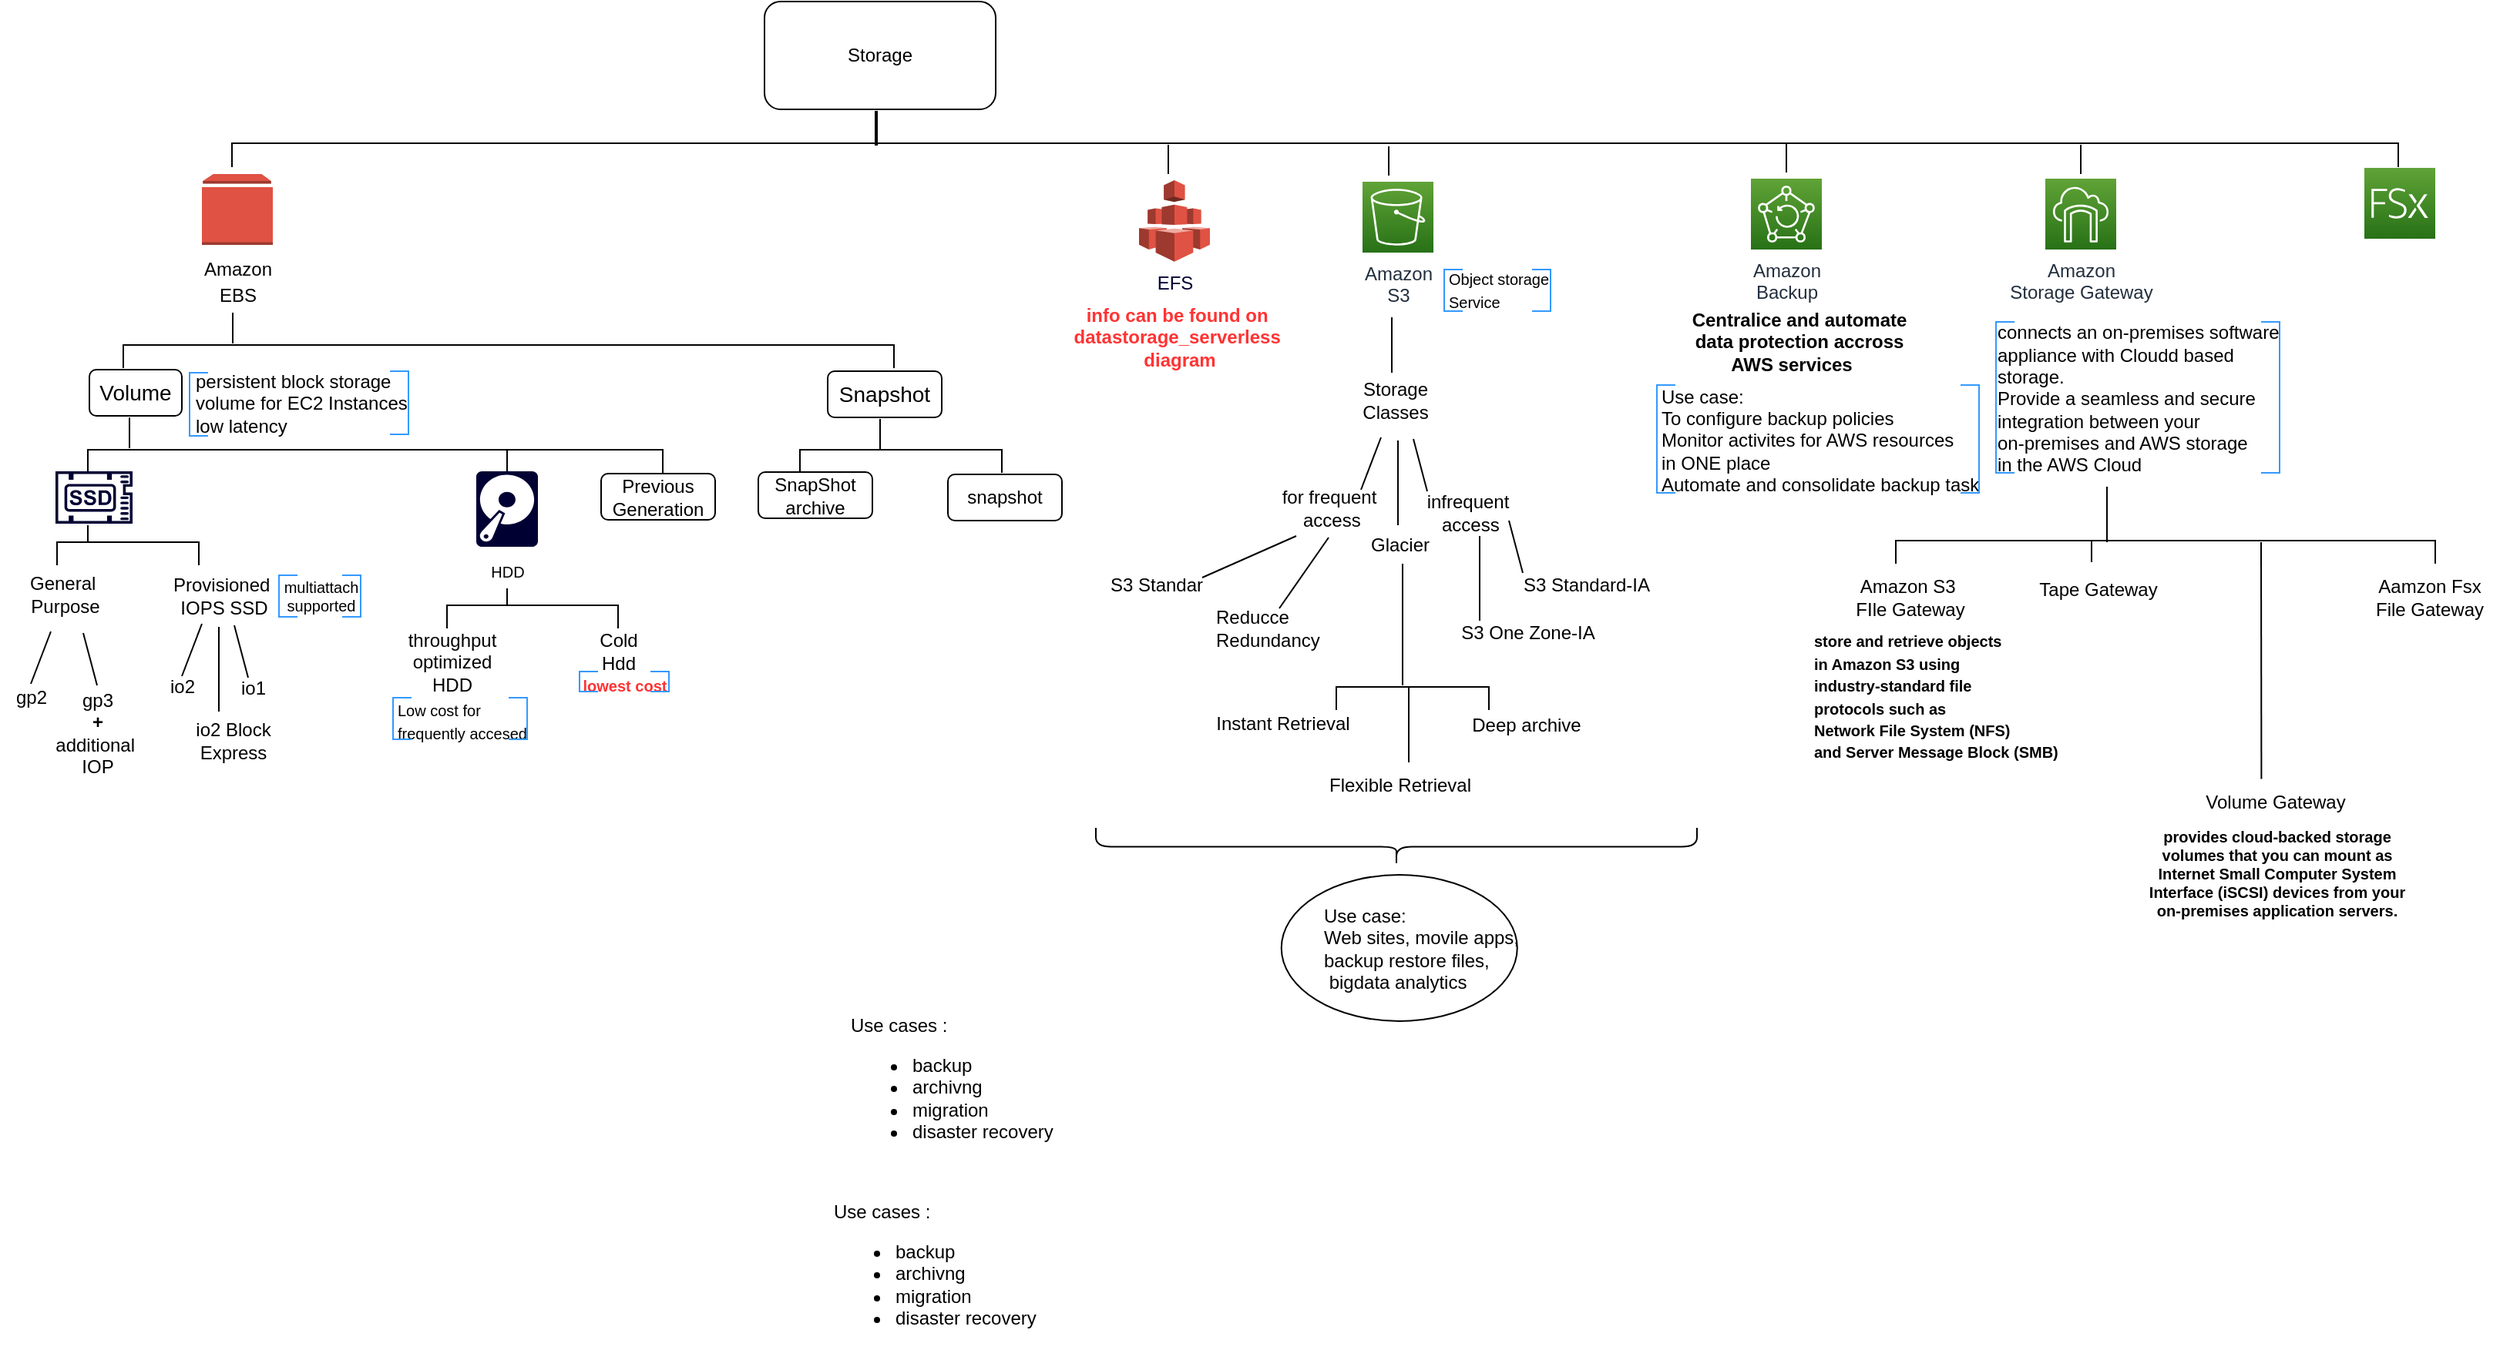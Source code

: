 <mxfile version="20.0.4" type="github">
  <diagram id="dNpaaLyYjejakmgUh9bT" name="Page-1">
    <mxGraphModel dx="1328" dy="735" grid="1" gridSize="10" guides="1" tooltips="1" connect="1" arrows="1" fold="1" page="1" pageScale="1" pageWidth="1654" pageHeight="1169" math="0" shadow="0">
      <root>
        <mxCell id="0" />
        <mxCell id="1" parent="0" />
        <mxCell id="cT7mzf2L48LDg-ybeG4r-105" value="connects an on-premises software&lt;br&gt;appliance with Cloudd based &lt;br&gt;storage. &lt;br&gt;Provide a seamless and secure &lt;br&gt;integration between your &lt;br&gt;on-premises and AWS storage &lt;br&gt;in the AWS Cloud&amp;nbsp;" style="text;html=1;align=left;verticalAlign=middle;resizable=0;points=[];autosize=1;strokeColor=none;fillColor=none;fontSize=12;fontColor=#000000;" vertex="1" parent="1">
          <mxGeometry x="1294" y="242" width="210" height="110" as="geometry" />
        </mxCell>
        <mxCell id="cT7mzf2L48LDg-ybeG4r-103" value="" style="ellipse;whiteSpace=wrap;html=1;fontSize=10;fontColor=#FF3333;fillColor=none;" vertex="1" parent="1">
          <mxGeometry x="831.38" y="606" width="153" height="95" as="geometry" />
        </mxCell>
        <mxCell id="cT7mzf2L48LDg-ybeG4r-44" value="multiattach&lt;br&gt;supported" style="text;html=1;align=center;verticalAlign=middle;resizable=0;points=[];autosize=1;strokeColor=none;fillColor=none;fontSize=10;" vertex="1" parent="1">
          <mxGeometry x="173" y="405" width="70" height="40" as="geometry" />
        </mxCell>
        <mxCell id="8cmZsePVAe2AZ6mUPZ-U-2" value="Storage" style="rounded=1;whiteSpace=wrap;html=1;fillColor=none;" parent="1" vertex="1">
          <mxGeometry x="496" y="39" width="150" height="70" as="geometry" />
        </mxCell>
        <mxCell id="8cmZsePVAe2AZ6mUPZ-U-6" value="&lt;font style=&quot;font-size: 12px;&quot;&gt;Amazon &lt;br&gt;EBS&lt;/font&gt;" style="outlineConnect=0;dashed=0;verticalLabelPosition=bottom;verticalAlign=top;align=center;html=1;shape=mxgraph.aws3.volume;fillColor=#E05243;gradientColor=none;fontSize=14;aspect=fixed;" parent="1" vertex="1">
          <mxGeometry x="131" y="151" width="46" height="46" as="geometry" />
        </mxCell>
        <mxCell id="8cmZsePVAe2AZ6mUPZ-U-7" value="EFS" style="outlineConnect=0;dashed=0;verticalLabelPosition=bottom;verticalAlign=top;align=center;html=1;shape=mxgraph.aws3.efs;fillColor=#E05243;gradientColor=none;fontSize=12;fontColor=#000033;strokeColor=#3399FF;strokeWidth=1;aspect=fixed;" parent="1" vertex="1">
          <mxGeometry x="739" y="155" width="46" height="52.9" as="geometry" />
        </mxCell>
        <mxCell id="8cmZsePVAe2AZ6mUPZ-U-8" value="Amazon&lt;br&gt;S3" style="sketch=0;points=[[0,0,0],[0.25,0,0],[0.5,0,0],[0.75,0,0],[1,0,0],[0,1,0],[0.25,1,0],[0.5,1,0],[0.75,1,0],[1,1,0],[0,0.25,0],[0,0.5,0],[0,0.75,0],[1,0.25,0],[1,0.5,0],[1,0.75,0]];outlineConnect=0;fontColor=#232F3E;gradientColor=#60A337;gradientDirection=north;fillColor=#277116;strokeColor=#ffffff;dashed=0;verticalLabelPosition=bottom;verticalAlign=top;align=center;html=1;fontSize=12;fontStyle=0;shape=mxgraph.aws4.resourceIcon;resIcon=mxgraph.aws4.s3;aspect=fixed;" parent="1" vertex="1">
          <mxGeometry x="884" y="156" width="46" height="46" as="geometry" />
        </mxCell>
        <mxCell id="8cmZsePVAe2AZ6mUPZ-U-9" value="Amazon&lt;br&gt;Backup" style="sketch=0;points=[[0,0,0],[0.25,0,0],[0.5,0,0],[0.75,0,0],[1,0,0],[0,1,0],[0.25,1,0],[0.5,1,0],[0.75,1,0],[1,1,0],[0,0.25,0],[0,0.5,0],[0,0.75,0],[1,0.25,0],[1,0.5,0],[1,0.75,0]];outlineConnect=0;fontColor=#232F3E;gradientColor=#60A337;gradientDirection=north;fillColor=#277116;strokeColor=#ffffff;dashed=0;verticalLabelPosition=bottom;verticalAlign=top;align=center;html=1;fontSize=12;fontStyle=0;aspect=fixed;shape=mxgraph.aws4.resourceIcon;resIcon=mxgraph.aws4.backup;" parent="1" vertex="1">
          <mxGeometry x="1136" y="154" width="46" height="46" as="geometry" />
        </mxCell>
        <mxCell id="8cmZsePVAe2AZ6mUPZ-U-11" value="Amazon&lt;br&gt;Storage Gateway" style="sketch=0;points=[[0,0,0],[0.25,0,0],[0.5,0,0],[0.75,0,0],[1,0,0],[0,1,0],[0.25,1,0],[0.5,1,0],[0.75,1,0],[1,1,0],[0,0.25,0],[0,0.5,0],[0,0.75,0],[1,0.25,0],[1,0.5,0],[1,0.75,0]];outlineConnect=0;fontColor=#232F3E;gradientColor=#60A337;gradientDirection=north;fillColor=#277116;strokeColor=#ffffff;dashed=0;verticalLabelPosition=bottom;verticalAlign=top;align=center;html=1;fontSize=12;fontStyle=0;shape=mxgraph.aws4.resourceIcon;resIcon=mxgraph.aws4.storage_gateway;aspect=fixed;" parent="1" vertex="1">
          <mxGeometry x="1327" y="154" width="46" height="46" as="geometry" />
        </mxCell>
        <mxCell id="8cmZsePVAe2AZ6mUPZ-U-12" value="" style="shape=partialRectangle;whiteSpace=wrap;html=1;bottom=1;right=1;left=1;top=0;fillColor=none;routingCenterX=-0.5;rotation=-180;direction=east;" parent="1" vertex="1">
          <mxGeometry x="150.5" y="131" width="1405.5" height="15" as="geometry" />
        </mxCell>
        <mxCell id="8cmZsePVAe2AZ6mUPZ-U-13" value="" style="line;strokeWidth=2;direction=south;html=1;" parent="1" vertex="1">
          <mxGeometry x="558.5" y="110" width="20" height="22.5" as="geometry" />
        </mxCell>
        <mxCell id="8cmZsePVAe2AZ6mUPZ-U-16" value="" style="endArrow=none;html=1;rounded=0;fontSize=12;" parent="1" edge="1">
          <mxGeometry width="50" height="50" relative="1" as="geometry">
            <mxPoint x="758" y="151" as="sourcePoint" />
            <mxPoint x="758" y="132" as="targetPoint" />
          </mxGeometry>
        </mxCell>
        <mxCell id="8cmZsePVAe2AZ6mUPZ-U-17" value="" style="endArrow=none;html=1;rounded=0;fontSize=12;" parent="1" edge="1">
          <mxGeometry width="50" height="50" relative="1" as="geometry">
            <mxPoint x="901" y="152" as="sourcePoint" />
            <mxPoint x="901" y="133" as="targetPoint" />
          </mxGeometry>
        </mxCell>
        <mxCell id="8cmZsePVAe2AZ6mUPZ-U-18" value="" style="endArrow=none;html=1;rounded=0;fontSize=12;" parent="1" edge="1">
          <mxGeometry width="50" height="50" relative="1" as="geometry">
            <mxPoint x="1159" y="150" as="sourcePoint" />
            <mxPoint x="1159" y="131" as="targetPoint" />
          </mxGeometry>
        </mxCell>
        <mxCell id="8cmZsePVAe2AZ6mUPZ-U-19" value="" style="endArrow=none;html=1;rounded=0;fontSize=12;" parent="1" edge="1">
          <mxGeometry width="50" height="50" relative="1" as="geometry">
            <mxPoint x="1350" y="151" as="sourcePoint" />
            <mxPoint x="1350" y="132" as="targetPoint" />
          </mxGeometry>
        </mxCell>
        <mxCell id="8cmZsePVAe2AZ6mUPZ-U-20" value="" style="sketch=0;points=[[0,0,0],[0.25,0,0],[0.5,0,0],[0.75,0,0],[1,0,0],[0,1,0],[0.25,1,0],[0.5,1,0],[0.75,1,0],[1,1,0],[0,0.25,0],[0,0.5,0],[0,0.75,0],[1,0.25,0],[1,0.5,0],[1,0.75,0]];outlineConnect=0;fontColor=#232F3E;gradientColor=#60A337;gradientDirection=north;fillColor=#277116;strokeColor=#ffffff;dashed=0;verticalLabelPosition=bottom;verticalAlign=top;align=center;html=1;fontSize=12;fontStyle=0;aspect=fixed;shape=mxgraph.aws4.resourceIcon;resIcon=mxgraph.aws4.fsx;" parent="1" vertex="1">
          <mxGeometry x="1534" y="147" width="46" height="46" as="geometry" />
        </mxCell>
        <mxCell id="cT7mzf2L48LDg-ybeG4r-1" value="&lt;font style=&quot;font-size: 14px;&quot;&gt;Volume&lt;/font&gt;" style="rounded=1;whiteSpace=wrap;html=1;fillColor=none;" vertex="1" parent="1">
          <mxGeometry x="58" y="278" width="60" height="30" as="geometry" />
        </mxCell>
        <mxCell id="cT7mzf2L48LDg-ybeG4r-2" value="&lt;font style=&quot;font-size: 14px;&quot;&gt;Snapshot&lt;/font&gt;" style="rounded=1;whiteSpace=wrap;html=1;fillColor=none;" vertex="1" parent="1">
          <mxGeometry x="537" y="279" width="74" height="30" as="geometry" />
        </mxCell>
        <mxCell id="cT7mzf2L48LDg-ybeG4r-3" value="" style="strokeWidth=1;html=1;shape=mxgraph.flowchart.annotation_1;align=left;pointerEvents=1;direction=south;" vertex="1" parent="1">
          <mxGeometry x="80" y="262" width="500" height="15" as="geometry" />
        </mxCell>
        <mxCell id="cT7mzf2L48LDg-ybeG4r-5" value="" style="endArrow=none;html=1;rounded=0;" edge="1" parent="1">
          <mxGeometry width="50" height="50" relative="1" as="geometry">
            <mxPoint x="151" y="261" as="sourcePoint" />
            <mxPoint x="151" y="241" as="targetPoint" />
          </mxGeometry>
        </mxCell>
        <mxCell id="cT7mzf2L48LDg-ybeG4r-7" value="" style="strokeWidth=1;html=1;shape=mxgraph.flowchart.annotation_1;align=left;pointerEvents=1;direction=south;" vertex="1" parent="1">
          <mxGeometry x="57" y="330" width="373" height="15" as="geometry" />
        </mxCell>
        <mxCell id="cT7mzf2L48LDg-ybeG4r-8" value="" style="endArrow=none;html=1;rounded=0;" edge="1" parent="1">
          <mxGeometry width="50" height="50" relative="1" as="geometry">
            <mxPoint x="84" y="329" as="sourcePoint" />
            <mxPoint x="84" y="309" as="targetPoint" />
          </mxGeometry>
        </mxCell>
        <mxCell id="cT7mzf2L48LDg-ybeG4r-9" value="" style="sketch=0;pointerEvents=1;shadow=0;dashed=0;html=1;strokeColor=none;fillColor=#000033;labelPosition=center;verticalLabelPosition=bottom;verticalAlign=top;align=center;outlineConnect=0;shape=mxgraph.vvd.ssd;fontSize=14;" vertex="1" parent="1">
          <mxGeometry x="36" y="344" width="50" height="34" as="geometry" />
        </mxCell>
        <mxCell id="cT7mzf2L48LDg-ybeG4r-11" value="&lt;font style=&quot;font-size: 10px;&quot;&gt;HDD&lt;/font&gt;" style="sketch=0;pointerEvents=1;shadow=0;dashed=0;html=1;strokeColor=none;fillColor=#000033;labelPosition=center;verticalLabelPosition=bottom;verticalAlign=top;outlineConnect=0;align=center;shape=mxgraph.office.devices.hard_disk;fontSize=14;" vertex="1" parent="1">
          <mxGeometry x="309" y="344" width="40" height="49" as="geometry" />
        </mxCell>
        <mxCell id="cT7mzf2L48LDg-ybeG4r-12" value="" style="endArrow=none;html=1;rounded=0;" edge="1" parent="1">
          <mxGeometry width="50" height="50" relative="1" as="geometry">
            <mxPoint x="329" y="344" as="sourcePoint" />
            <mxPoint x="329" y="330" as="targetPoint" />
          </mxGeometry>
        </mxCell>
        <mxCell id="cT7mzf2L48LDg-ybeG4r-13" value="&lt;font style=&quot;font-size: 12px;&quot;&gt;Previous Generation&lt;/font&gt;" style="rounded=1;whiteSpace=wrap;html=1;fillColor=none;fontSize=12;" vertex="1" parent="1">
          <mxGeometry x="390" y="345.5" width="74" height="30" as="geometry" />
        </mxCell>
        <mxCell id="cT7mzf2L48LDg-ybeG4r-14" value="" style="strokeWidth=1;html=1;shape=mxgraph.flowchart.annotation_1;align=left;pointerEvents=1;direction=south;" vertex="1" parent="1">
          <mxGeometry x="519" y="330" width="131" height="15" as="geometry" />
        </mxCell>
        <mxCell id="cT7mzf2L48LDg-ybeG4r-16" value="" style="endArrow=none;html=1;rounded=0;" edge="1" parent="1">
          <mxGeometry width="50" height="50" relative="1" as="geometry">
            <mxPoint x="571" y="330" as="sourcePoint" />
            <mxPoint x="571" y="310" as="targetPoint" />
          </mxGeometry>
        </mxCell>
        <mxCell id="cT7mzf2L48LDg-ybeG4r-17" value="&lt;font style=&quot;font-size: 12px;&quot;&gt;SnapShot archive&lt;/font&gt;" style="rounded=1;whiteSpace=wrap;html=1;fillColor=none;fontSize=12;" vertex="1" parent="1">
          <mxGeometry x="492" y="344.5" width="74" height="30" as="geometry" />
        </mxCell>
        <mxCell id="cT7mzf2L48LDg-ybeG4r-18" value="&lt;font style=&quot;font-size: 12px;&quot;&gt;snapshot&lt;/font&gt;" style="rounded=1;whiteSpace=wrap;html=1;fillColor=none;fontSize=12;" vertex="1" parent="1">
          <mxGeometry x="615" y="346" width="74" height="30" as="geometry" />
        </mxCell>
        <mxCell id="cT7mzf2L48LDg-ybeG4r-19" value="persistent block storage&amp;nbsp;&lt;br&gt;volume for EC2 Instances&lt;br&gt;low latency" style="text;html=1;align=left;verticalAlign=middle;resizable=0;points=[];autosize=1;strokeColor=none;fillColor=none;fontSize=12;" vertex="1" parent="1">
          <mxGeometry x="125" y="270" width="160" height="60" as="geometry" />
        </mxCell>
        <mxCell id="cT7mzf2L48LDg-ybeG4r-20" value="" style="strokeWidth=1;html=1;shape=mxgraph.flowchart.annotation_1;align=left;pointerEvents=1;fontColor=#000033;fillColor=none;strokeColor=#3399FF;" vertex="1" parent="1">
          <mxGeometry x="123" y="280" width="12" height="41" as="geometry" />
        </mxCell>
        <mxCell id="cT7mzf2L48LDg-ybeG4r-21" value="" style="strokeWidth=1;html=1;shape=mxgraph.flowchart.annotation_1;align=left;pointerEvents=1;fontColor=#000033;fillColor=none;direction=west;strokeColor=#3399FF;" vertex="1" parent="1">
          <mxGeometry x="253" y="279" width="12" height="41" as="geometry" />
        </mxCell>
        <mxCell id="cT7mzf2L48LDg-ybeG4r-22" value="" style="endArrow=none;html=1;rounded=0;" edge="1" parent="1">
          <mxGeometry width="50" height="50" relative="1" as="geometry">
            <mxPoint x="57" y="390" as="sourcePoint" />
            <mxPoint x="57" y="379" as="targetPoint" />
          </mxGeometry>
        </mxCell>
        <mxCell id="cT7mzf2L48LDg-ybeG4r-25" value="" style="strokeWidth=1;html=1;shape=mxgraph.flowchart.annotation_1;align=left;pointerEvents=1;direction=south;" vertex="1" parent="1">
          <mxGeometry x="37" y="390" width="92" height="15" as="geometry" />
        </mxCell>
        <mxCell id="cT7mzf2L48LDg-ybeG4r-26" value="General&amp;nbsp;&lt;br&gt;Purpose" style="text;html=1;align=center;verticalAlign=middle;resizable=0;points=[];autosize=1;strokeColor=none;fillColor=none;fontSize=12;" vertex="1" parent="1">
          <mxGeometry x="7" y="404" width="70" height="40" as="geometry" />
        </mxCell>
        <mxCell id="cT7mzf2L48LDg-ybeG4r-27" value="Provisioned&amp;nbsp;&lt;br&gt;IOPS SSD" style="text;html=1;align=center;verticalAlign=middle;resizable=0;points=[];autosize=1;strokeColor=none;fillColor=none;fontSize=12;" vertex="1" parent="1">
          <mxGeometry x="100" y="405" width="90" height="40" as="geometry" />
        </mxCell>
        <mxCell id="cT7mzf2L48LDg-ybeG4r-28" value="" style="endArrow=none;html=1;rounded=0;" edge="1" parent="1">
          <mxGeometry width="50" height="50" relative="1" as="geometry">
            <mxPoint x="20" y="482" as="sourcePoint" />
            <mxPoint x="33" y="448" as="targetPoint" />
          </mxGeometry>
        </mxCell>
        <mxCell id="cT7mzf2L48LDg-ybeG4r-29" value="gp2" style="text;html=1;align=center;verticalAlign=middle;resizable=0;points=[];autosize=1;strokeColor=none;fillColor=none;fontSize=12;" vertex="1" parent="1">
          <mxGeometry y="476" width="40" height="30" as="geometry" />
        </mxCell>
        <mxCell id="cT7mzf2L48LDg-ybeG4r-31" value="gp3&lt;br&gt;&lt;b&gt;+&lt;/b&gt;&lt;br&gt;additional&amp;nbsp;&lt;br&gt;IOP" style="text;html=1;align=center;verticalAlign=middle;resizable=0;points=[];autosize=1;strokeColor=none;fillColor=none;fontSize=12;" vertex="1" parent="1">
          <mxGeometry x="23" y="479" width="80" height="70" as="geometry" />
        </mxCell>
        <mxCell id="cT7mzf2L48LDg-ybeG4r-34" value="" style="endArrow=none;html=1;rounded=0;" edge="1" parent="1">
          <mxGeometry width="50" height="50" relative="1" as="geometry">
            <mxPoint x="63" y="483" as="sourcePoint" />
            <mxPoint x="54" y="449" as="targetPoint" />
          </mxGeometry>
        </mxCell>
        <mxCell id="cT7mzf2L48LDg-ybeG4r-35" value="" style="endArrow=none;html=1;rounded=0;" edge="1" parent="1">
          <mxGeometry width="50" height="50" relative="1" as="geometry">
            <mxPoint x="118" y="477" as="sourcePoint" />
            <mxPoint x="131" y="443" as="targetPoint" />
          </mxGeometry>
        </mxCell>
        <mxCell id="cT7mzf2L48LDg-ybeG4r-36" value="" style="endArrow=none;html=1;rounded=0;" edge="1" parent="1">
          <mxGeometry width="50" height="50" relative="1" as="geometry">
            <mxPoint x="161" y="478" as="sourcePoint" />
            <mxPoint x="152" y="444" as="targetPoint" />
          </mxGeometry>
        </mxCell>
        <mxCell id="cT7mzf2L48LDg-ybeG4r-37" value="" style="endArrow=none;html=1;rounded=0;" edge="1" parent="1">
          <mxGeometry width="50" height="50" relative="1" as="geometry">
            <mxPoint x="142" y="500" as="sourcePoint" />
            <mxPoint x="142" y="445" as="targetPoint" />
          </mxGeometry>
        </mxCell>
        <mxCell id="cT7mzf2L48LDg-ybeG4r-38" value="io1" style="text;html=1;align=center;verticalAlign=middle;resizable=0;points=[];autosize=1;strokeColor=none;fillColor=none;fontSize=12;" vertex="1" parent="1">
          <mxGeometry x="144" y="470" width="40" height="30" as="geometry" />
        </mxCell>
        <mxCell id="cT7mzf2L48LDg-ybeG4r-39" value="io2" style="text;html=1;align=center;verticalAlign=middle;resizable=0;points=[];autosize=1;strokeColor=none;fillColor=none;fontSize=12;" vertex="1" parent="1">
          <mxGeometry x="98" y="469" width="40" height="30" as="geometry" />
        </mxCell>
        <mxCell id="cT7mzf2L48LDg-ybeG4r-40" value="io2 Block &lt;br&gt;Express" style="text;html=1;align=center;verticalAlign=middle;resizable=0;points=[];autosize=1;strokeColor=none;fillColor=none;fontSize=12;" vertex="1" parent="1">
          <mxGeometry x="116" y="499" width="70" height="40" as="geometry" />
        </mxCell>
        <mxCell id="cT7mzf2L48LDg-ybeG4r-42" value="" style="strokeWidth=1;html=1;shape=mxgraph.flowchart.annotation_1;align=left;pointerEvents=1;fontColor=#000033;fillColor=none;strokeColor=#3399FF;" vertex="1" parent="1">
          <mxGeometry x="181" y="411.5" width="12" height="27" as="geometry" />
        </mxCell>
        <mxCell id="cT7mzf2L48LDg-ybeG4r-43" value="" style="strokeWidth=1;html=1;shape=mxgraph.flowchart.annotation_1;align=left;pointerEvents=1;fontColor=#000033;fillColor=none;direction=west;strokeColor=#3399FF;" vertex="1" parent="1">
          <mxGeometry x="222" y="411.5" width="12" height="27" as="geometry" />
        </mxCell>
        <mxCell id="cT7mzf2L48LDg-ybeG4r-47" value="" style="endArrow=none;html=1;rounded=0;" edge="1" parent="1">
          <mxGeometry width="50" height="50" relative="1" as="geometry">
            <mxPoint x="329" y="431" as="sourcePoint" />
            <mxPoint x="329" y="420" as="targetPoint" />
          </mxGeometry>
        </mxCell>
        <mxCell id="cT7mzf2L48LDg-ybeG4r-48" value="" style="strokeWidth=1;html=1;shape=mxgraph.flowchart.annotation_1;align=left;pointerEvents=1;direction=south;" vertex="1" parent="1">
          <mxGeometry x="290" y="431" width="111" height="15" as="geometry" />
        </mxCell>
        <mxCell id="cT7mzf2L48LDg-ybeG4r-49" value="&lt;span style=&quot;font-size: 12px;&quot;&gt;throughput&lt;br&gt;optimized&lt;br&gt;HDD&lt;br&gt;&lt;/span&gt;" style="text;html=1;align=center;verticalAlign=middle;resizable=0;points=[];autosize=1;strokeColor=none;fillColor=none;fontSize=10;" vertex="1" parent="1">
          <mxGeometry x="253" y="438" width="80" height="60" as="geometry" />
        </mxCell>
        <mxCell id="cT7mzf2L48LDg-ybeG4r-50" value="Cold&lt;br&gt;Hdd" style="text;html=1;align=center;verticalAlign=middle;resizable=0;points=[];autosize=1;strokeColor=none;fillColor=none;fontSize=12;" vertex="1" parent="1">
          <mxGeometry x="376" y="441" width="50" height="40" as="geometry" />
        </mxCell>
        <mxCell id="cT7mzf2L48LDg-ybeG4r-51" value="&lt;font style=&quot;font-size: 10px;&quot;&gt;Low cost for&amp;nbsp;&lt;br&gt;frequently accesed&lt;/font&gt;" style="text;html=1;align=left;verticalAlign=middle;resizable=0;points=[];autosize=1;strokeColor=none;fillColor=none;fontSize=12;" vertex="1" parent="1">
          <mxGeometry x="256" y="486" width="110" height="40" as="geometry" />
        </mxCell>
        <mxCell id="cT7mzf2L48LDg-ybeG4r-53" value="" style="strokeWidth=1;html=1;shape=mxgraph.flowchart.annotation_1;align=left;pointerEvents=1;fontColor=#000033;fillColor=none;strokeColor=#3399FF;" vertex="1" parent="1">
          <mxGeometry x="255" y="491" width="12" height="27" as="geometry" />
        </mxCell>
        <mxCell id="cT7mzf2L48LDg-ybeG4r-54" value="" style="strokeWidth=1;html=1;shape=mxgraph.flowchart.annotation_1;align=left;pointerEvents=1;fontColor=#000033;fillColor=none;direction=west;strokeColor=#3399FF;" vertex="1" parent="1">
          <mxGeometry x="330" y="491" width="12" height="27" as="geometry" />
        </mxCell>
        <mxCell id="cT7mzf2L48LDg-ybeG4r-55" value="&lt;b&gt;&lt;font color=&quot;#ff3333&quot;&gt;lowest cost&lt;/font&gt;&lt;/b&gt;" style="text;html=1;align=center;verticalAlign=middle;resizable=0;points=[];autosize=1;strokeColor=none;fillColor=none;fontSize=10;" vertex="1" parent="1">
          <mxGeometry x="365" y="468" width="80" height="30" as="geometry" />
        </mxCell>
        <mxCell id="cT7mzf2L48LDg-ybeG4r-56" value="" style="strokeWidth=1;html=1;shape=mxgraph.flowchart.annotation_1;align=left;pointerEvents=1;fontColor=#000033;fillColor=none;strokeColor=#3399FF;" vertex="1" parent="1">
          <mxGeometry x="376" y="474" width="12" height="13" as="geometry" />
        </mxCell>
        <mxCell id="cT7mzf2L48LDg-ybeG4r-57" value="" style="strokeWidth=1;html=1;shape=mxgraph.flowchart.annotation_1;align=left;pointerEvents=1;fontColor=#000033;fillColor=none;direction=west;strokeColor=#3399FF;" vertex="1" parent="1">
          <mxGeometry x="422" y="474" width="12" height="13" as="geometry" />
        </mxCell>
        <mxCell id="cT7mzf2L48LDg-ybeG4r-58" value="&lt;font color=&quot;#000000&quot; style=&quot;font-size: 10px;&quot;&gt;Object storage&amp;nbsp; &lt;br&gt;Service&amp;nbsp;&lt;/font&gt;" style="text;html=1;align=left;verticalAlign=middle;resizable=0;points=[];autosize=1;strokeColor=none;fillColor=none;fontSize=12;fontColor=#FF3333;" vertex="1" parent="1">
          <mxGeometry x="938" y="205.9" width="90" height="40" as="geometry" />
        </mxCell>
        <mxCell id="cT7mzf2L48LDg-ybeG4r-59" value="Use case:&amp;nbsp; &lt;br&gt;Web sites, movile apps, &lt;br&gt;backup restore files,&lt;br&gt;&amp;nbsp;bigdata analytics&amp;nbsp;" style="text;html=1;align=left;verticalAlign=middle;resizable=0;points=[];autosize=1;strokeColor=none;fillColor=none;fontSize=12;fontColor=#000000;" vertex="1" parent="1">
          <mxGeometry x="856.63" y="618.5" width="150" height="70" as="geometry" />
        </mxCell>
        <mxCell id="cT7mzf2L48LDg-ybeG4r-61" value="Centralice and automate &lt;br&gt;data protection accross &lt;br&gt;AWS services&amp;nbsp; &amp;nbsp;" style="text;html=1;align=center;verticalAlign=middle;resizable=0;points=[];autosize=1;strokeColor=none;fillColor=none;fontSize=12;fontColor=#000000;fontStyle=1" vertex="1" parent="1">
          <mxGeometry x="1087" y="230" width="160" height="60" as="geometry" />
        </mxCell>
        <mxCell id="cT7mzf2L48LDg-ybeG4r-62" value="Use case:&lt;br&gt;To configure backup policies &lt;br&gt;Monitor activites for AWS resources &lt;br&gt;in ONE place&lt;br&gt;Automate and consolidate backup task" style="text;html=1;align=left;verticalAlign=middle;resizable=0;points=[];autosize=1;strokeColor=none;fillColor=none;fontSize=12;fontColor=#000000;" vertex="1" parent="1">
          <mxGeometry x="1076" y="278.5" width="230" height="90" as="geometry" />
        </mxCell>
        <mxCell id="cT7mzf2L48LDg-ybeG4r-63" value="" style="strokeWidth=1;html=1;shape=mxgraph.flowchart.annotation_1;align=left;pointerEvents=1;fontColor=#000033;fillColor=none;strokeColor=#3399FF;" vertex="1" parent="1">
          <mxGeometry x="1075" y="288" width="12" height="70" as="geometry" />
        </mxCell>
        <mxCell id="cT7mzf2L48LDg-ybeG4r-64" value="" style="strokeWidth=1;html=1;shape=mxgraph.flowchart.annotation_1;align=left;pointerEvents=1;fontColor=#000033;fillColor=none;direction=west;strokeColor=#3399FF;" vertex="1" parent="1">
          <mxGeometry x="1272" y="288" width="12" height="70" as="geometry" />
        </mxCell>
        <mxCell id="cT7mzf2L48LDg-ybeG4r-67" value="" style="strokeWidth=1;html=1;shape=mxgraph.flowchart.annotation_1;align=left;pointerEvents=1;fontColor=#000033;fillColor=none;strokeColor=#3399FF;" vertex="1" parent="1">
          <mxGeometry x="1295" y="247" width="12" height="98" as="geometry" />
        </mxCell>
        <mxCell id="cT7mzf2L48LDg-ybeG4r-68" value="" style="strokeWidth=1;html=1;shape=mxgraph.flowchart.annotation_1;align=left;pointerEvents=1;fontColor=#000033;fillColor=none;direction=west;strokeColor=#3399FF;" vertex="1" parent="1">
          <mxGeometry x="1467" y="247" width="12" height="98" as="geometry" />
        </mxCell>
        <mxCell id="cT7mzf2L48LDg-ybeG4r-69" value="Use cases :&lt;br&gt;&lt;div style=&quot;&quot;&gt;&lt;ul&gt;&lt;li&gt;&lt;span style=&quot;background-color: initial;&quot;&gt;backup&lt;/span&gt;&lt;/li&gt;&lt;li&gt;&lt;span style=&quot;background-color: initial;&quot;&gt;archivng&lt;/span&gt;&lt;/li&gt;&lt;li&gt;&lt;span style=&quot;background-color: initial;&quot;&gt;migration&lt;/span&gt;&lt;/li&gt;&lt;li&gt;&lt;span style=&quot;background-color: initial;&quot;&gt;disaster recovery&lt;/span&gt;&lt;/li&gt;&lt;/ul&gt;&lt;/div&gt;" style="text;html=1;align=left;verticalAlign=middle;resizable=0;points=[];autosize=1;strokeColor=none;fillColor=none;fontSize=12;fontColor=#000000;" vertex="1" parent="1">
          <mxGeometry x="550" y="688.5" width="150" height="110" as="geometry" />
        </mxCell>
        <mxCell id="cT7mzf2L48LDg-ybeG4r-75" value="&lt;b&gt;&lt;font color=&quot;#ff3333&quot;&gt;info can be found on&amp;nbsp;&lt;br&gt;datastorage_serverless&amp;nbsp;&lt;br&gt;diagram&lt;/font&gt;&lt;/b&gt;" style="text;html=1;align=center;verticalAlign=middle;resizable=0;points=[];autosize=1;strokeColor=none;fillColor=none;fontSize=12;fontColor=#000000;" vertex="1" parent="1">
          <mxGeometry x="685" y="227" width="160" height="60" as="geometry" />
        </mxCell>
        <mxCell id="cT7mzf2L48LDg-ybeG4r-76" value="" style="endArrow=none;html=1;rounded=0;fontSize=12;" edge="1" parent="1">
          <mxGeometry width="50" height="50" relative="1" as="geometry">
            <mxPoint x="903" y="280" as="sourcePoint" />
            <mxPoint x="903" y="244" as="targetPoint" />
          </mxGeometry>
        </mxCell>
        <mxCell id="cT7mzf2L48LDg-ybeG4r-79" value="Storage&lt;br&gt;Classes" style="text;html=1;align=center;verticalAlign=middle;resizable=0;points=[];autosize=1;strokeColor=none;fillColor=none;fontSize=12;fontColor=#000000;" vertex="1" parent="1">
          <mxGeometry x="870" y="277.5" width="70" height="40" as="geometry" />
        </mxCell>
        <mxCell id="cT7mzf2L48LDg-ybeG4r-80" value="" style="endArrow=none;html=1;rounded=0;" edge="1" parent="1">
          <mxGeometry width="50" height="50" relative="1" as="geometry">
            <mxPoint x="883" y="356" as="sourcePoint" />
            <mxPoint x="896" y="322" as="targetPoint" />
          </mxGeometry>
        </mxCell>
        <mxCell id="cT7mzf2L48LDg-ybeG4r-81" value="" style="endArrow=none;html=1;rounded=0;" edge="1" parent="1">
          <mxGeometry width="50" height="50" relative="1" as="geometry">
            <mxPoint x="926" y="357" as="sourcePoint" />
            <mxPoint x="917" y="323" as="targetPoint" />
          </mxGeometry>
        </mxCell>
        <mxCell id="cT7mzf2L48LDg-ybeG4r-82" value="" style="endArrow=none;html=1;rounded=0;" edge="1" parent="1">
          <mxGeometry width="50" height="50" relative="1" as="geometry">
            <mxPoint x="907" y="379" as="sourcePoint" />
            <mxPoint x="907" y="324" as="targetPoint" />
          </mxGeometry>
        </mxCell>
        <mxCell id="cT7mzf2L48LDg-ybeG4r-83" value="for frequent&lt;br&gt;&amp;nbsp;access" style="text;html=1;align=center;verticalAlign=middle;resizable=0;points=[];autosize=1;strokeColor=none;fillColor=none;fontSize=12;fontColor=#000000;" vertex="1" parent="1">
          <mxGeometry x="822" y="348" width="80" height="40" as="geometry" />
        </mxCell>
        <mxCell id="cT7mzf2L48LDg-ybeG4r-84" value="infrequent&lt;br&gt;&amp;nbsp;access" style="text;html=1;align=center;verticalAlign=middle;resizable=0;points=[];autosize=1;strokeColor=none;fillColor=none;fontSize=12;fontColor=#000000;" vertex="1" parent="1">
          <mxGeometry x="912" y="351" width="80" height="40" as="geometry" />
        </mxCell>
        <mxCell id="cT7mzf2L48LDg-ybeG4r-85" value="Glacier" style="text;html=1;align=center;verticalAlign=middle;resizable=0;points=[];autosize=1;strokeColor=none;fillColor=none;fontSize=12;fontColor=#000000;" vertex="1" parent="1">
          <mxGeometry x="878" y="377" width="60" height="30" as="geometry" />
        </mxCell>
        <mxCell id="cT7mzf2L48LDg-ybeG4r-86" value="" style="endArrow=none;html=1;rounded=0;" edge="1" parent="1">
          <mxGeometry width="50" height="50" relative="1" as="geometry">
            <mxPoint x="780" y="413" as="sourcePoint" />
            <mxPoint x="841" y="386" as="targetPoint" />
          </mxGeometry>
        </mxCell>
        <mxCell id="cT7mzf2L48LDg-ybeG4r-87" value="" style="endArrow=none;html=1;rounded=0;" edge="1" parent="1">
          <mxGeometry width="50" height="50" relative="1" as="geometry">
            <mxPoint x="830" y="433" as="sourcePoint" />
            <mxPoint x="862" y="387" as="targetPoint" />
          </mxGeometry>
        </mxCell>
        <mxCell id="cT7mzf2L48LDg-ybeG4r-88" value="S3 Standar" style="text;html=1;align=center;verticalAlign=middle;resizable=0;points=[];autosize=1;strokeColor=none;fillColor=none;fontSize=12;fontColor=#000000;" vertex="1" parent="1">
          <mxGeometry x="710" y="403" width="80" height="30" as="geometry" />
        </mxCell>
        <mxCell id="cT7mzf2L48LDg-ybeG4r-89" value="Reducce&amp;nbsp;&lt;br&gt;Redundancy" style="text;html=1;align=left;verticalAlign=middle;resizable=0;points=[];autosize=1;strokeColor=none;fillColor=none;fontSize=12;fontColor=#000000;" vertex="1" parent="1">
          <mxGeometry x="787" y="426" width="90" height="40" as="geometry" />
        </mxCell>
        <mxCell id="cT7mzf2L48LDg-ybeG4r-90" value="S3 Standard-IA" style="text;html=1;align=center;verticalAlign=middle;resizable=0;points=[];autosize=1;strokeColor=none;fillColor=none;fontSize=12;fontColor=#000000;" vertex="1" parent="1">
          <mxGeometry x="974" y="403" width="110" height="30" as="geometry" />
        </mxCell>
        <mxCell id="cT7mzf2L48LDg-ybeG4r-91" value="S3 One Zone-IA" style="text;html=1;align=center;verticalAlign=middle;resizable=0;points=[];autosize=1;strokeColor=none;fillColor=none;fontSize=12;fontColor=#000000;" vertex="1" parent="1">
          <mxGeometry x="936" y="434" width="110" height="30" as="geometry" />
        </mxCell>
        <mxCell id="cT7mzf2L48LDg-ybeG4r-92" value="" style="endArrow=none;html=1;rounded=0;" edge="1" parent="1">
          <mxGeometry width="50" height="50" relative="1" as="geometry">
            <mxPoint x="988" y="410" as="sourcePoint" />
            <mxPoint x="979" y="376" as="targetPoint" />
          </mxGeometry>
        </mxCell>
        <mxCell id="cT7mzf2L48LDg-ybeG4r-93" value="" style="endArrow=none;html=1;rounded=0;" edge="1" parent="1">
          <mxGeometry width="50" height="50" relative="1" as="geometry">
            <mxPoint x="960" y="441" as="sourcePoint" />
            <mxPoint x="960" y="386" as="targetPoint" />
          </mxGeometry>
        </mxCell>
        <mxCell id="cT7mzf2L48LDg-ybeG4r-94" value="" style="endArrow=none;html=1;rounded=0;" edge="1" parent="1">
          <mxGeometry width="50" height="50" relative="1" as="geometry">
            <mxPoint x="910" y="483" as="sourcePoint" />
            <mxPoint x="910" y="404" as="targetPoint" />
          </mxGeometry>
        </mxCell>
        <mxCell id="cT7mzf2L48LDg-ybeG4r-95" value="" style="strokeWidth=1;html=1;shape=mxgraph.flowchart.annotation_1;align=left;pointerEvents=1;direction=south;" vertex="1" parent="1">
          <mxGeometry x="867" y="484" width="99" height="15" as="geometry" />
        </mxCell>
        <mxCell id="cT7mzf2L48LDg-ybeG4r-96" value="Instant Retrieval" style="text;html=1;align=center;verticalAlign=middle;resizable=0;points=[];autosize=1;strokeColor=none;fillColor=none;fontSize=12;fontColor=#000000;" vertex="1" parent="1">
          <mxGeometry x="777" y="493" width="110" height="30" as="geometry" />
        </mxCell>
        <mxCell id="cT7mzf2L48LDg-ybeG4r-97" value="Flexible Retrieval" style="text;html=1;align=center;verticalAlign=middle;resizable=0;points=[];autosize=1;strokeColor=none;fillColor=none;fontSize=12;fontColor=#000000;" vertex="1" parent="1">
          <mxGeometry x="848" y="533" width="120" height="30" as="geometry" />
        </mxCell>
        <mxCell id="cT7mzf2L48LDg-ybeG4r-98" value="Deep archive" style="text;html=1;align=center;verticalAlign=middle;resizable=0;points=[];autosize=1;strokeColor=none;fillColor=none;fontSize=12;fontColor=#000000;" vertex="1" parent="1">
          <mxGeometry x="945" y="494" width="90" height="30" as="geometry" />
        </mxCell>
        <mxCell id="cT7mzf2L48LDg-ybeG4r-99" value="" style="endArrow=none;html=1;rounded=0;" edge="1" parent="1">
          <mxGeometry width="50" height="50" relative="1" as="geometry">
            <mxPoint x="914" y="533" as="sourcePoint" />
            <mxPoint x="914" y="484" as="targetPoint" />
          </mxGeometry>
        </mxCell>
        <mxCell id="cT7mzf2L48LDg-ybeG4r-100" value="" style="strokeWidth=1;html=1;shape=mxgraph.flowchart.annotation_1;align=left;pointerEvents=1;fontColor=#000033;fillColor=none;strokeColor=#3399FF;" vertex="1" parent="1">
          <mxGeometry x="937" y="213" width="12" height="27" as="geometry" />
        </mxCell>
        <mxCell id="cT7mzf2L48LDg-ybeG4r-101" value="" style="strokeWidth=1;html=1;shape=mxgraph.flowchart.annotation_1;align=left;pointerEvents=1;fontColor=#000033;fillColor=none;direction=west;strokeColor=#3399FF;" vertex="1" parent="1">
          <mxGeometry x="994" y="213" width="12" height="27" as="geometry" />
        </mxCell>
        <mxCell id="cT7mzf2L48LDg-ybeG4r-102" value="" style="shape=curlyBracket;whiteSpace=wrap;html=1;rounded=1;flipH=1;fontSize=10;fontColor=#FF3333;fillColor=none;size=0.5;direction=north;" vertex="1" parent="1">
          <mxGeometry x="711" y="575.5" width="390" height="24.5" as="geometry" />
        </mxCell>
        <mxCell id="cT7mzf2L48LDg-ybeG4r-104" value="Use cases :&lt;br&gt;&lt;div style=&quot;&quot;&gt;&lt;ul&gt;&lt;li&gt;&lt;span style=&quot;background-color: initial;&quot;&gt;backup&lt;/span&gt;&lt;/li&gt;&lt;li&gt;&lt;span style=&quot;background-color: initial;&quot;&gt;archivng&lt;/span&gt;&lt;/li&gt;&lt;li&gt;&lt;span style=&quot;background-color: initial;&quot;&gt;migration&lt;/span&gt;&lt;/li&gt;&lt;li&gt;&lt;span style=&quot;background-color: initial;&quot;&gt;disaster recovery&lt;/span&gt;&lt;/li&gt;&lt;/ul&gt;&lt;/div&gt;" style="text;html=1;align=left;verticalAlign=middle;resizable=0;points=[];autosize=1;strokeColor=none;fillColor=none;fontSize=12;fontColor=#000000;" vertex="1" parent="1">
          <mxGeometry x="539" y="810" width="150" height="110" as="geometry" />
        </mxCell>
        <mxCell id="cT7mzf2L48LDg-ybeG4r-106" value="" style="endArrow=none;html=1;rounded=0;fontSize=12;" edge="1" parent="1">
          <mxGeometry width="50" height="50" relative="1" as="geometry">
            <mxPoint x="1367" y="390" as="sourcePoint" />
            <mxPoint x="1367" y="354" as="targetPoint" />
          </mxGeometry>
        </mxCell>
        <mxCell id="cT7mzf2L48LDg-ybeG4r-110" value="" style="strokeWidth=1;html=1;shape=mxgraph.flowchart.annotation_1;align=left;pointerEvents=1;direction=south;" vertex="1" parent="1">
          <mxGeometry x="1230" y="389" width="350" height="15" as="geometry" />
        </mxCell>
        <mxCell id="cT7mzf2L48LDg-ybeG4r-111" value="Amazon S3&amp;nbsp;&lt;br&gt;FIle Gateway" style="text;html=1;align=center;verticalAlign=middle;resizable=0;points=[];autosize=1;strokeColor=none;fillColor=none;fontSize=12;fontColor=#000000;" vertex="1" parent="1">
          <mxGeometry x="1194" y="406" width="90" height="40" as="geometry" />
        </mxCell>
        <mxCell id="cT7mzf2L48LDg-ybeG4r-112" value="Aamzon Fsx&lt;br&gt;File Gateway" style="text;html=1;align=center;verticalAlign=middle;resizable=0;points=[];autosize=1;strokeColor=none;fillColor=none;fontSize=12;fontColor=#000000;" vertex="1" parent="1">
          <mxGeometry x="1531" y="406" width="90" height="40" as="geometry" />
        </mxCell>
        <mxCell id="cT7mzf2L48LDg-ybeG4r-113" value="Tape Gateway" style="text;html=1;align=center;verticalAlign=middle;resizable=0;points=[];autosize=1;strokeColor=none;fillColor=none;fontSize=12;fontColor=#000000;" vertex="1" parent="1">
          <mxGeometry x="1311" y="406" width="100" height="30" as="geometry" />
        </mxCell>
        <mxCell id="cT7mzf2L48LDg-ybeG4r-114" value="Volume Gateway" style="text;html=1;align=center;verticalAlign=middle;resizable=0;points=[];autosize=1;strokeColor=none;fillColor=none;fontSize=12;fontColor=#000000;" vertex="1" parent="1">
          <mxGeometry x="1421" y="544" width="110" height="30" as="geometry" />
        </mxCell>
        <mxCell id="cT7mzf2L48LDg-ybeG4r-115" value="" style="endArrow=none;html=1;rounded=0;" edge="1" parent="1">
          <mxGeometry width="50" height="50" relative="1" as="geometry">
            <mxPoint x="1357" y="403" as="sourcePoint" />
            <mxPoint x="1357" y="389" as="targetPoint" />
          </mxGeometry>
        </mxCell>
        <mxCell id="cT7mzf2L48LDg-ybeG4r-116" value="" style="endArrow=none;html=1;rounded=0;exitX=0.42;exitY=-0.009;exitDx=0;exitDy=0;exitPerimeter=0;" edge="1" parent="1" source="cT7mzf2L48LDg-ybeG4r-114">
          <mxGeometry width="50" height="50" relative="1" as="geometry">
            <mxPoint x="1467" y="404" as="sourcePoint" />
            <mxPoint x="1467" y="390" as="targetPoint" />
          </mxGeometry>
        </mxCell>
        <mxCell id="cT7mzf2L48LDg-ybeG4r-117" value="&lt;font style=&quot;font-size: 10px;&quot;&gt;&lt;b&gt;store and retrieve objects &lt;br&gt;in Amazon S3 using &lt;br&gt;industry-standard file &lt;br&gt;protocols such as &lt;br&gt;Network File System (NFS) &lt;br&gt;and Server Message Block (SMB)&lt;/b&gt;&lt;/font&gt;" style="text;html=1;align=left;verticalAlign=middle;resizable=0;points=[];autosize=1;strokeColor=none;fillColor=none;fontSize=12;fontColor=#000000;" vertex="1" parent="1">
          <mxGeometry x="1175" y="440" width="180" height="100" as="geometry" />
        </mxCell>
        <mxCell id="cT7mzf2L48LDg-ybeG4r-118" value="&lt;b&gt;provides cloud-backed storage &lt;br&gt;volumes that you can mount as &lt;br&gt;Internet Small Computer System &lt;br&gt;Interface (iSCSI) devices from your &lt;br&gt;on-premises application servers.&lt;/b&gt;" style="text;html=1;align=center;verticalAlign=middle;resizable=0;points=[];autosize=1;strokeColor=none;fillColor=none;fontSize=10;fontColor=#000000;" vertex="1" parent="1">
          <mxGeometry x="1382" y="570" width="190" height="70" as="geometry" />
        </mxCell>
      </root>
    </mxGraphModel>
  </diagram>
</mxfile>

